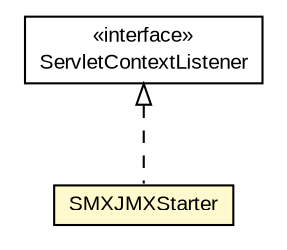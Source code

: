 #!/usr/local/bin/dot
#
# Class diagram 
# Generated by UMLGraph version R5_6-24-gf6e263 (http://www.umlgraph.org/)
#

digraph G {
	edge [fontname="arial",fontsize=10,labelfontname="arial",labelfontsize=10];
	node [fontname="arial",fontsize=10,shape=plaintext];
	nodesep=0.25;
	ranksep=0.5;
	// org.miloss.fgsms.auxsrv.SMXJMXStarter
	c1051639 [label=<<table title="org.miloss.fgsms.auxsrv.SMXJMXStarter" border="0" cellborder="1" cellspacing="0" cellpadding="2" port="p" bgcolor="lemonChiffon" href="./SMXJMXStarter.html">
		<tr><td><table border="0" cellspacing="0" cellpadding="1">
<tr><td align="center" balign="center"> SMXJMXStarter </td></tr>
		</table></td></tr>
		</table>>, URL="./SMXJMXStarter.html", fontname="arial", fontcolor="black", fontsize=10.0];
	//org.miloss.fgsms.auxsrv.SMXJMXStarter implements javax.servlet.ServletContextListener
	c1051733:p -> c1051639:p [dir=back,arrowtail=empty,style=dashed];
	// javax.servlet.ServletContextListener
	c1051733 [label=<<table title="javax.servlet.ServletContextListener" border="0" cellborder="1" cellspacing="0" cellpadding="2" port="p" href="http://java.sun.com/j2se/1.4.2/docs/api/javax/servlet/ServletContextListener.html">
		<tr><td><table border="0" cellspacing="0" cellpadding="1">
<tr><td align="center" balign="center"> &#171;interface&#187; </td></tr>
<tr><td align="center" balign="center"> ServletContextListener </td></tr>
		</table></td></tr>
		</table>>, URL="http://java.sun.com/j2se/1.4.2/docs/api/javax/servlet/ServletContextListener.html", fontname="arial", fontcolor="black", fontsize=10.0];
}

